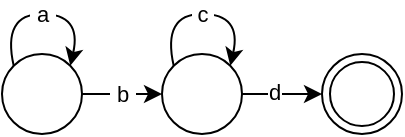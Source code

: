 <mxfile version="13.0.3" type="device"><diagram id="5FgZ46SnmkPzU4Oou36I" name="Page-1"><mxGraphModel dx="541" dy="367" grid="1" gridSize="10" guides="1" tooltips="1" connect="1" arrows="1" fold="1" page="1" pageScale="1" pageWidth="827" pageHeight="1169" math="0" shadow="0"><root><mxCell id="0"/><mxCell id="1" parent="0"/><mxCell id="FlS4MBzlDc1ygyV89WES-5" value="&amp;nbsp;b&amp;nbsp;" style="edgeStyle=none;curved=1;orthogonalLoop=1;jettySize=auto;html=1;exitX=1;exitY=0.5;exitDx=0;exitDy=0;entryX=0;entryY=0.5;entryDx=0;entryDy=0;" edge="1" parent="1" source="FlS4MBzlDc1ygyV89WES-1" target="FlS4MBzlDc1ygyV89WES-6"><mxGeometry relative="1" as="geometry"><mxPoint x="160" y="99.857" as="targetPoint"/></mxGeometry></mxCell><mxCell id="FlS4MBzlDc1ygyV89WES-1" value="" style="ellipse;whiteSpace=wrap;html=1;aspect=fixed;" vertex="1" parent="1"><mxGeometry x="80" y="80" width="40" height="40" as="geometry"/></mxCell><mxCell id="FlS4MBzlDc1ygyV89WES-3" value="&amp;nbsp;a&amp;nbsp;" style="orthogonalLoop=1;jettySize=auto;html=1;exitX=0;exitY=0;exitDx=0;exitDy=0;entryX=1;entryY=0;entryDx=0;entryDy=0;curved=1;" edge="1" parent="1" source="FlS4MBzlDc1ygyV89WES-1" target="FlS4MBzlDc1ygyV89WES-1"><mxGeometry relative="1" as="geometry"><Array as="points"><mxPoint x="80" y="60"/><mxPoint x="120" y="60"/></Array></mxGeometry></mxCell><mxCell id="FlS4MBzlDc1ygyV89WES-8" style="edgeStyle=none;curved=1;orthogonalLoop=1;jettySize=auto;html=1;exitX=1;exitY=0.5;exitDx=0;exitDy=0;entryX=0;entryY=0.5;entryDx=0;entryDy=0;" edge="1" parent="1" source="FlS4MBzlDc1ygyV89WES-6" target="FlS4MBzlDc1ygyV89WES-15"><mxGeometry relative="1" as="geometry"><mxPoint x="240" y="100" as="targetPoint"/></mxGeometry></mxCell><mxCell id="FlS4MBzlDc1ygyV89WES-10" value="d" style="edgeLabel;html=1;align=center;verticalAlign=middle;resizable=0;points=[];" vertex="1" connectable="0" parent="FlS4MBzlDc1ygyV89WES-8"><mxGeometry x="-0.193" y="1" relative="1" as="geometry"><mxPoint as="offset"/></mxGeometry></mxCell><mxCell id="FlS4MBzlDc1ygyV89WES-6" value="" style="ellipse;whiteSpace=wrap;html=1;aspect=fixed;" vertex="1" parent="1"><mxGeometry x="160" y="80" width="40" height="40" as="geometry"/></mxCell><mxCell id="FlS4MBzlDc1ygyV89WES-13" style="edgeStyle=none;curved=1;orthogonalLoop=1;jettySize=auto;html=1;exitX=0;exitY=0;exitDx=0;exitDy=0;entryX=1;entryY=0;entryDx=0;entryDy=0;" edge="1" parent="1" source="FlS4MBzlDc1ygyV89WES-6" target="FlS4MBzlDc1ygyV89WES-6"><mxGeometry relative="1" as="geometry"><Array as="points"><mxPoint x="160" y="60"/><mxPoint x="200" y="60"/></Array></mxGeometry></mxCell><mxCell id="FlS4MBzlDc1ygyV89WES-14" value="&amp;nbsp;c&amp;nbsp;" style="edgeLabel;html=1;align=center;verticalAlign=middle;resizable=0;points=[];" vertex="1" connectable="0" parent="FlS4MBzlDc1ygyV89WES-13"><mxGeometry x="-0.009" relative="1" as="geometry"><mxPoint as="offset"/></mxGeometry></mxCell><mxCell id="FlS4MBzlDc1ygyV89WES-15" value="" style="ellipse;shape=doubleEllipse;whiteSpace=wrap;html=1;aspect=fixed;" vertex="1" parent="1"><mxGeometry x="240" y="80" width="40" height="40" as="geometry"/></mxCell></root></mxGraphModel></diagram></mxfile>